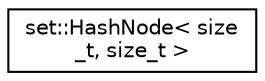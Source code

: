 digraph "Graphical Class Hierarchy"
{
 // LATEX_PDF_SIZE
  edge [fontname="Helvetica",fontsize="10",labelfontname="Helvetica",labelfontsize="10"];
  node [fontname="Helvetica",fontsize="10",shape=record];
  rankdir="LR";
  Node0 [label="set::HashNode\< size\l_t, size_t \>",height=0.2,width=0.4,color="black", fillcolor="white", style="filled",URL="$classset_1_1HashNode.html",tooltip=" "];
}
